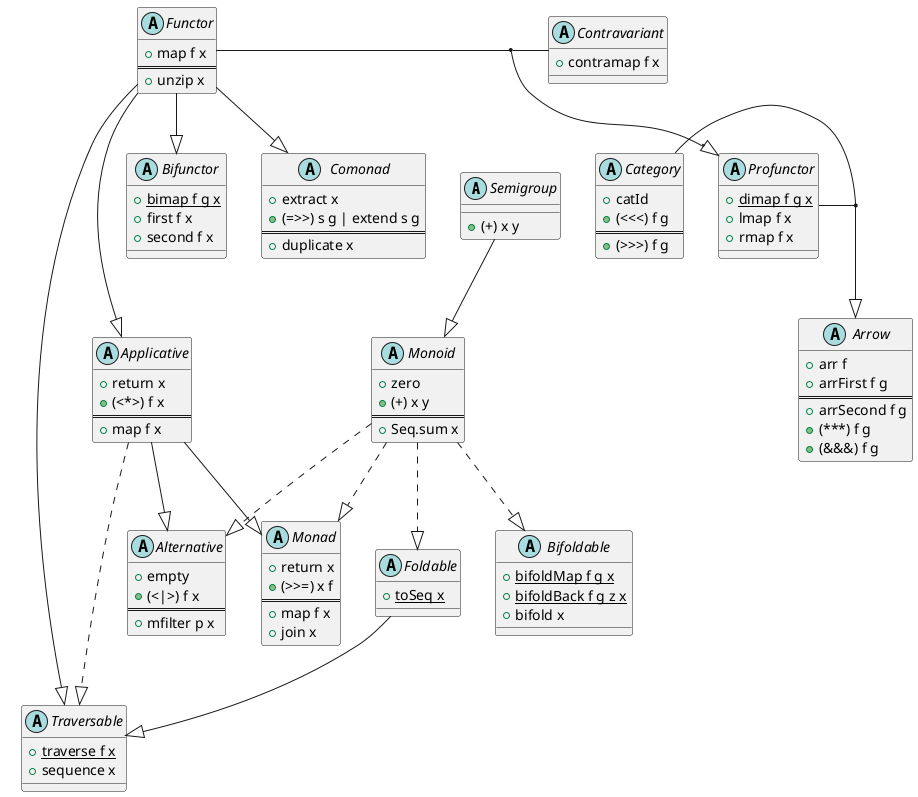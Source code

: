 @startuml
skinparam svgDimensionStyle false

together {
	abstract class Semigroup [[http://fsprojects.github.io/FSharpPlus/abstraction-semigroup.html]] {
	  + (+) x y [[[http://fsprojects.github.io/FSharpPlus/abstraction-semigroup.html#plus {Appends two semigroups} ]]]
	}

	abstract class Comonad [[http://fsprojects.github.io/FSharpPlus/abstraction-comonad.html]] {
	  + extract x [[[http://fsprojects.github.io/FSharpPlus/abstraction-comonad.html#extract]]]
	  + (=>>) s g | extend s g [[[http://fsprojects.github.io/FSharpPlus/abstraction-comonad.html#extend]]]
	  ==
	  + duplicate x
	}
}

abstract class Monoid [[http://fsprojects.github.io/FSharpPlus/abstraction-monoid.html]] {
  + zero [[[http://fsprojects.github.io/FSharpPlus/abstraction-monoid.html#zero {Identity for (+)} ]]]
  + (+) x y [[[http://fsprojects.github.io/FSharpPlus/abstraction-monoid.html#plus {Appends both monoids} ]]]
  ==
  + Seq.sum x [[[http://fsprojects.github.io/FSharpPlus/abstraction-monoid.html#sum {Flatten a sequence of monoids} ]]]
}


abstract class Functor [[http://fsprojects.github.io/FSharpPlus/abstraction-functor.html]] {
  + map f x [[[http://fsprojects.github.io/FSharpPlus/abstraction-functor.html#map {Lift a function into a Functor} ]]]
  ==
  + unzip x
}

abstract class Contravariant [[http://fsprojects.github.io/FSharpPlus/abstraction-contravariant.html]] {
  + contramap f x [[[http://fsprojects.github.io/FSharpPlus/abstraction-contravariant.html#contramap]]]
}


abstract class Applicative [[http://fsprojects.github.io/FSharpPlus/abstraction-applicative.html]] {
  + return x [[[http://fsprojects.github.io/FSharpPlus/abstraction-monad.html#return {Lift a value into a Functor} ]]]
  + (<*>) f x [[[http://fsprojects.github.io/FSharpPlus/abstraction-applicative.html {Apply a lifted argument to a lifted function} ]]]
  ==
  + map f x [[[http://fsprojects.github.io/FSharpPlus/abstraction-functor.html#map {Lift a function into a Functor} ]]]
}

abstract class Alternative [[http://fsprojects.github.io/FSharpPlus/abstraction-alternative.html]] {
  + empty [[[http://fsprojects.github.io/FSharpPlus/abstraction-alternative.html]]]
  + (<|>) f x [[[http://fsprojects.github.io/FSharpPlus/abstraction-alternative.html]]]
  ==
  + mfilter p x [[[http://fsprojects.github.io/FSharpPlus/abstraction-alternative.html#mfilter {Returns all values satisfying the predicate, if the predicate returns false will use the empty value} ]]]
}

abstract class Monad [[http://fsprojects.github.io/FSharpPlus/abstraction-monad.html]] {
  + return x [[[http://fsprojects.github.io/FSharpPlus/abstraction-monad.html#return {Lift a value into a Functor} ]]]
  + (>>=) x f [[[http://fsprojects.github.io/FSharpPlus/abstraction-monad.html#bind {Takes a monadic value and a function from a plain type to a monadic value, and returns a new monadic value} ]]]
  ==
  + map f x [[[http://fsprojects.github.io/FSharpPlus/abstraction-functor.html#map {Lift a function into a Functor} ]]]
  + join x [[[http://fsprojects.github.io/FSharpPlus/abstraction-functor.html#join {Flattens two layers of monadic information into one} ]]]
}


abstract class Bifunctor [[http://fsprojects.github.io/FSharpPlus/abstraction-bifunctor.html]] {
  + {static} bimap f g x [[[http://fsprojects.github.io/FSharpPlus/abstraction-bifunctor.html#bimap]]]
  + first f x [[[http://fsprojects.github.io/FSharpPlus/abstraction-bifunctor.html#first]]]
  + second f x [[[http://fsprojects.github.io/FSharpPlus/abstraction-bifunctor.html#second]]]
}



abstract class Foldable [[http://fsprojects.github.io/FSharpPlus/abstraction-foldable.html]] {
  {static} + toSeq x [[[http://fsprojects.github.io/FSharpPlus/abstraction-foldable.html#toSeq {Converts to a seq} ]]]
}

abstract class Bifoldable [[http://fsprojects.github.io/FSharpPlus/abstraction-bifoldable.html]] {
  {static} + bifoldMap f g x [[[http://fsprojects.github.io/FSharpPlus/abstraction-bifoldable.html#bifoldMap]]]
  {static} + bifoldBack f g z x [[[http://fsprojects.github.io/FSharpPlus/abstraction-bifoldable.html#bifoldBack]]]
  + bifold x [[[http://fsprojects.github.io/FSharpPlus/abstraction-bifoldable.html#bifold]]]
}

abstract class Traversable [[http://fsprojects.github.io/FSharpPlus/abstraction-traversable.html]] {
  {static} + traverse f x [[[http://fsprojects.github.io/FSharpPlus/abstraction-traversable.html#traverse {Map each element of a structure to an action, evaluate them left to right and collect result }]]]
  + sequence x [[[http://fsprojects.github.io/FSharpPlus/abstraction-traversable.html#sequence {Evaluate each action in the structure left to right and collect the result } ]]]
}

together {
	abstract class Profunctor [[http://fsprojects.github.io/FSharpPlus/abstraction-profunctor.html]] {
	  + {static} dimap f g x [[[http://fsprojects.github.io/FSharpPlus/abstraction-profunctor.html#dimap]]]
	  + lmap f x [[[http://fsprojects.github.io/FSharpPlus/abstraction-profunctor.html#lmap]]]
	  + rmap f x [[[http://fsprojects.github.io/FSharpPlus/abstraction-profunctor.html#rmap]]]
	}

	abstract class Category [[http://fsprojects.github.io/FSharpPlus/abstraction-category.html]] {
	  + catId [[[http://fsprojects.github.io/FSharpPlus/abstraction-category.html#catId {The identity morphism. }]]]
	  + (<<<) f g [[[http://fsprojects.github.io/FSharpPlus/abstraction-category.html#catComp {Right-to-left morphism composition. } ]]]
	  ==
	  + (>>>) f g [[[http://fsprojects.github.io/FSharpPlus/abstraction-category.html#catComp {Left-to-right morphism composition. } ]]]
	}
}

abstract class Arrow [[http://fsprojects.github.io/FSharpPlus/abstraction-arrow.html]] {
  + arr f [[[http://fsprojects.github.io/FSharpPlus/abstraction-arrow.html#arr {Lift a function to an arrow. }]]]
  + arrFirst f g [[[http://fsprojects.github.io/FSharpPlus/abstraction-arrow.html#arrFirst {Send the 1st component of the input through the argument arrow and copy the rest unchanged to the output. } ]]]
  ==
  + arrSecond f g [[[http://fsprojects.github.io/FSharpPlus/abstraction-arrow.html#arrSecond {Send the 2nd component of the input through the argument arrow and copy the rest unchanged to the output. } ]]]
  + (***) f g [[[http://fsprojects.github.io/FSharpPlus/abstraction-arrow.html#arrCombine {Split the input between the two argument arrows and combine their output. } ]]]
  + (&&&) f g [[[http://fsprojects.github.io/FSharpPlus/abstraction-arrow.html#fanout {Send the input to both argument arrows and combine their output. } ]]]
}



Semigroup  --|> Monoid 
Functor  --|> Bifunctor
Functor  --|> Applicative
Applicative  --|> Monad
Applicative  --|> Alternative
Monoid ..|> Monad
Monoid ..|> Foldable
Monoid ..|> Bifoldable
Functor --|> Comonad
Functor --|> Traversable
Foldable --|> Traversable
Applicative ..|> Traversable
Monoid ..|> Alternative
Functor - Contravariant
(Functor, Contravariant) --|> Profunctor
Profunctor - Category
(Profunctor, Category) --|>  Arrow
@enduml